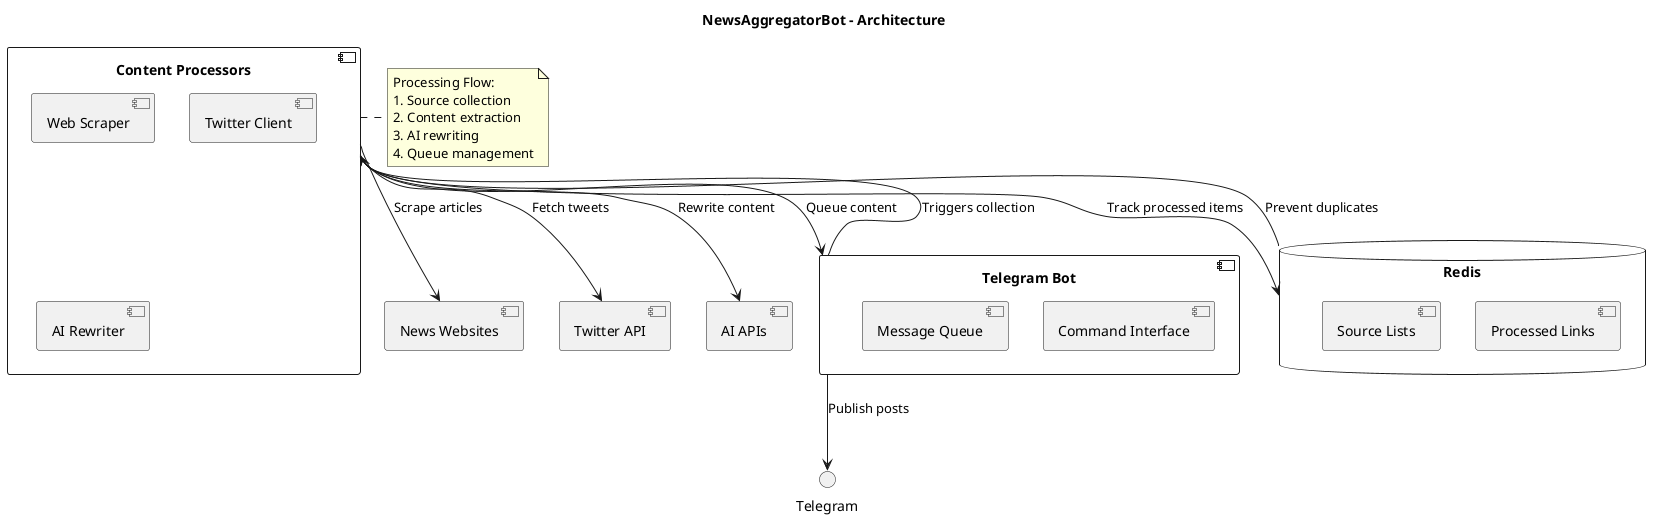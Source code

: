 @startuml
title NewsAggregatorBot - Architecture

component "Telegram Bot" as Bot {
    [Command Interface]
    [Message Queue]
}

component "Content Processors" as Processors {
    [Web Scraper]
    [Twitter Client]
    [AI Rewriter]
}

database "Redis" as Redis {
    [Processed Links]
    [Source Lists]
}

[News Websites] as News
[Twitter API] as Twitter
[AI APIs] as AI

Bot --> Processors: Triggers collection
Processors --> News: Scrape articles
Processors --> Twitter: Fetch tweets
Processors --> AI: Rewrite content
Processors --> Redis: Track processed items
Redis --> Processors: Prevent duplicates
Processors --> Bot: Queue content
Bot --> Telegram: Publish posts

note right of Processors
    Processing Flow:
    1. Source collection
    2. Content extraction
    3. AI rewriting
    4. Queue management
end note
@enduml
